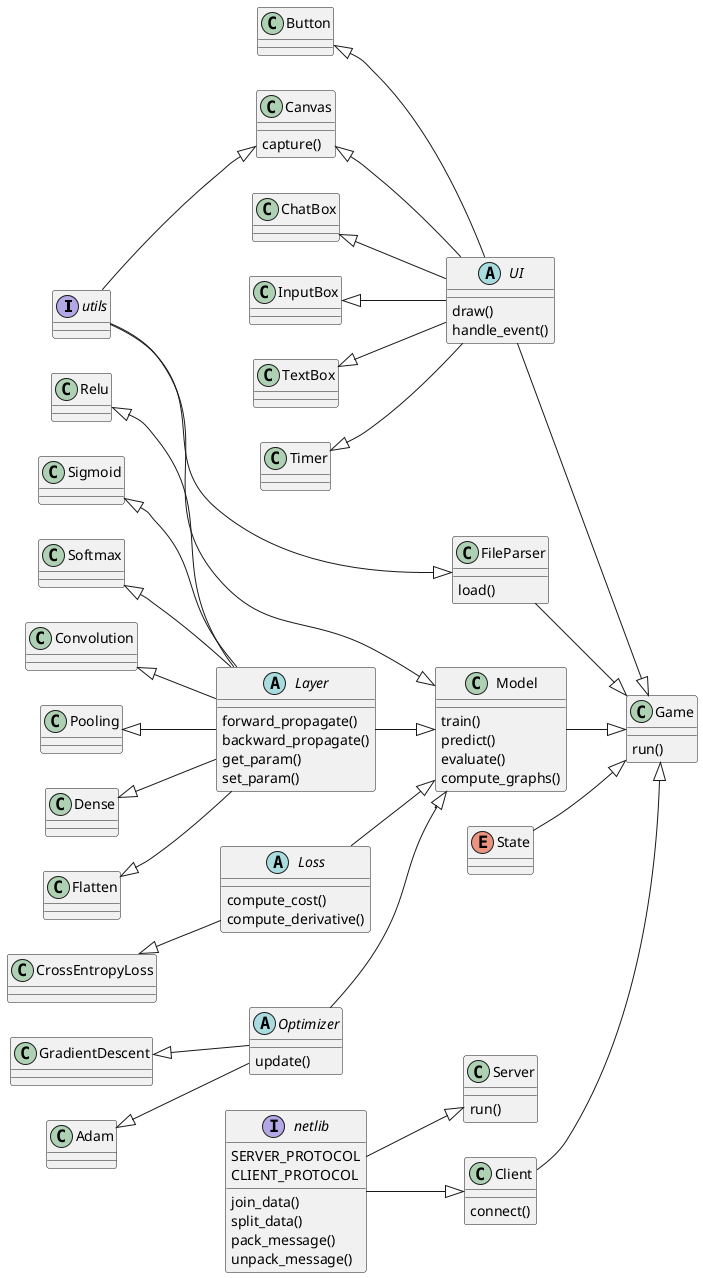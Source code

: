 @startuml
'https://plantuml.com/class-diagram
left to right direction
interface utils
interface netlib

abstract class UI
UI : draw()
UI : handle_event()

abstract class Layer
Layer : forward_propagate()
Layer : backward_propagate()
Layer : get_param()
Layer : set_param()

abstract class Loss
Loss : compute_cost()
Loss : compute_derivative()

abstract class Optimizer
Optimizer : update()

class Button
class Canvas
class ChatBox
class InputBox
class TextBox
class Timer

Button <|-- UI
Canvas <|-- UI
Canvas : capture()
utils --|> Canvas
ChatBox <|-- UI
InputBox <|-- UI
TextBox <|-- UI
Timer <|-- UI


class Relu
class Sigmoid
class Softmax
Relu <|-- Layer
Sigmoid <|-- Layer
Softmax <|-- Layer

class Convolution
class Pooling
class Dense
class Flatten
Convolution <|-- Layer
Pooling <|-- Layer
Dense <|-- Layer
Flatten <|-- Layer

class CrossEntropyLoss
CrossEntropyLoss <|-- Loss

class GradientDescent
class Adam
GradientDescent <|-- Optimizer
Adam <|-- Optimizer


class Model
Layer --|> Model
Optimizer --|> Model
Loss --|> Model
utils --|> Model

Model : train()
Model : predict()
Model : evaluate()
Model : compute_graphs()


netlib : SERVER_PROTOCOL
netlib : CLIENT_PROTOCOL
netlib : join_data()
netlib : split_data()
netlib : pack_message()
netlib : unpack_message()

class Server
netlib --|> Server
Server : run()

class Client
netlib --|> Client
Client : connect()

enum State
class Game
State --|> Game
UI --|> Game
Model --|> Game
FileParser --|> Game
Client --|> Game
Game : run()


class FileParser
utils --|> FileParser
FileParser : load()


@enduml